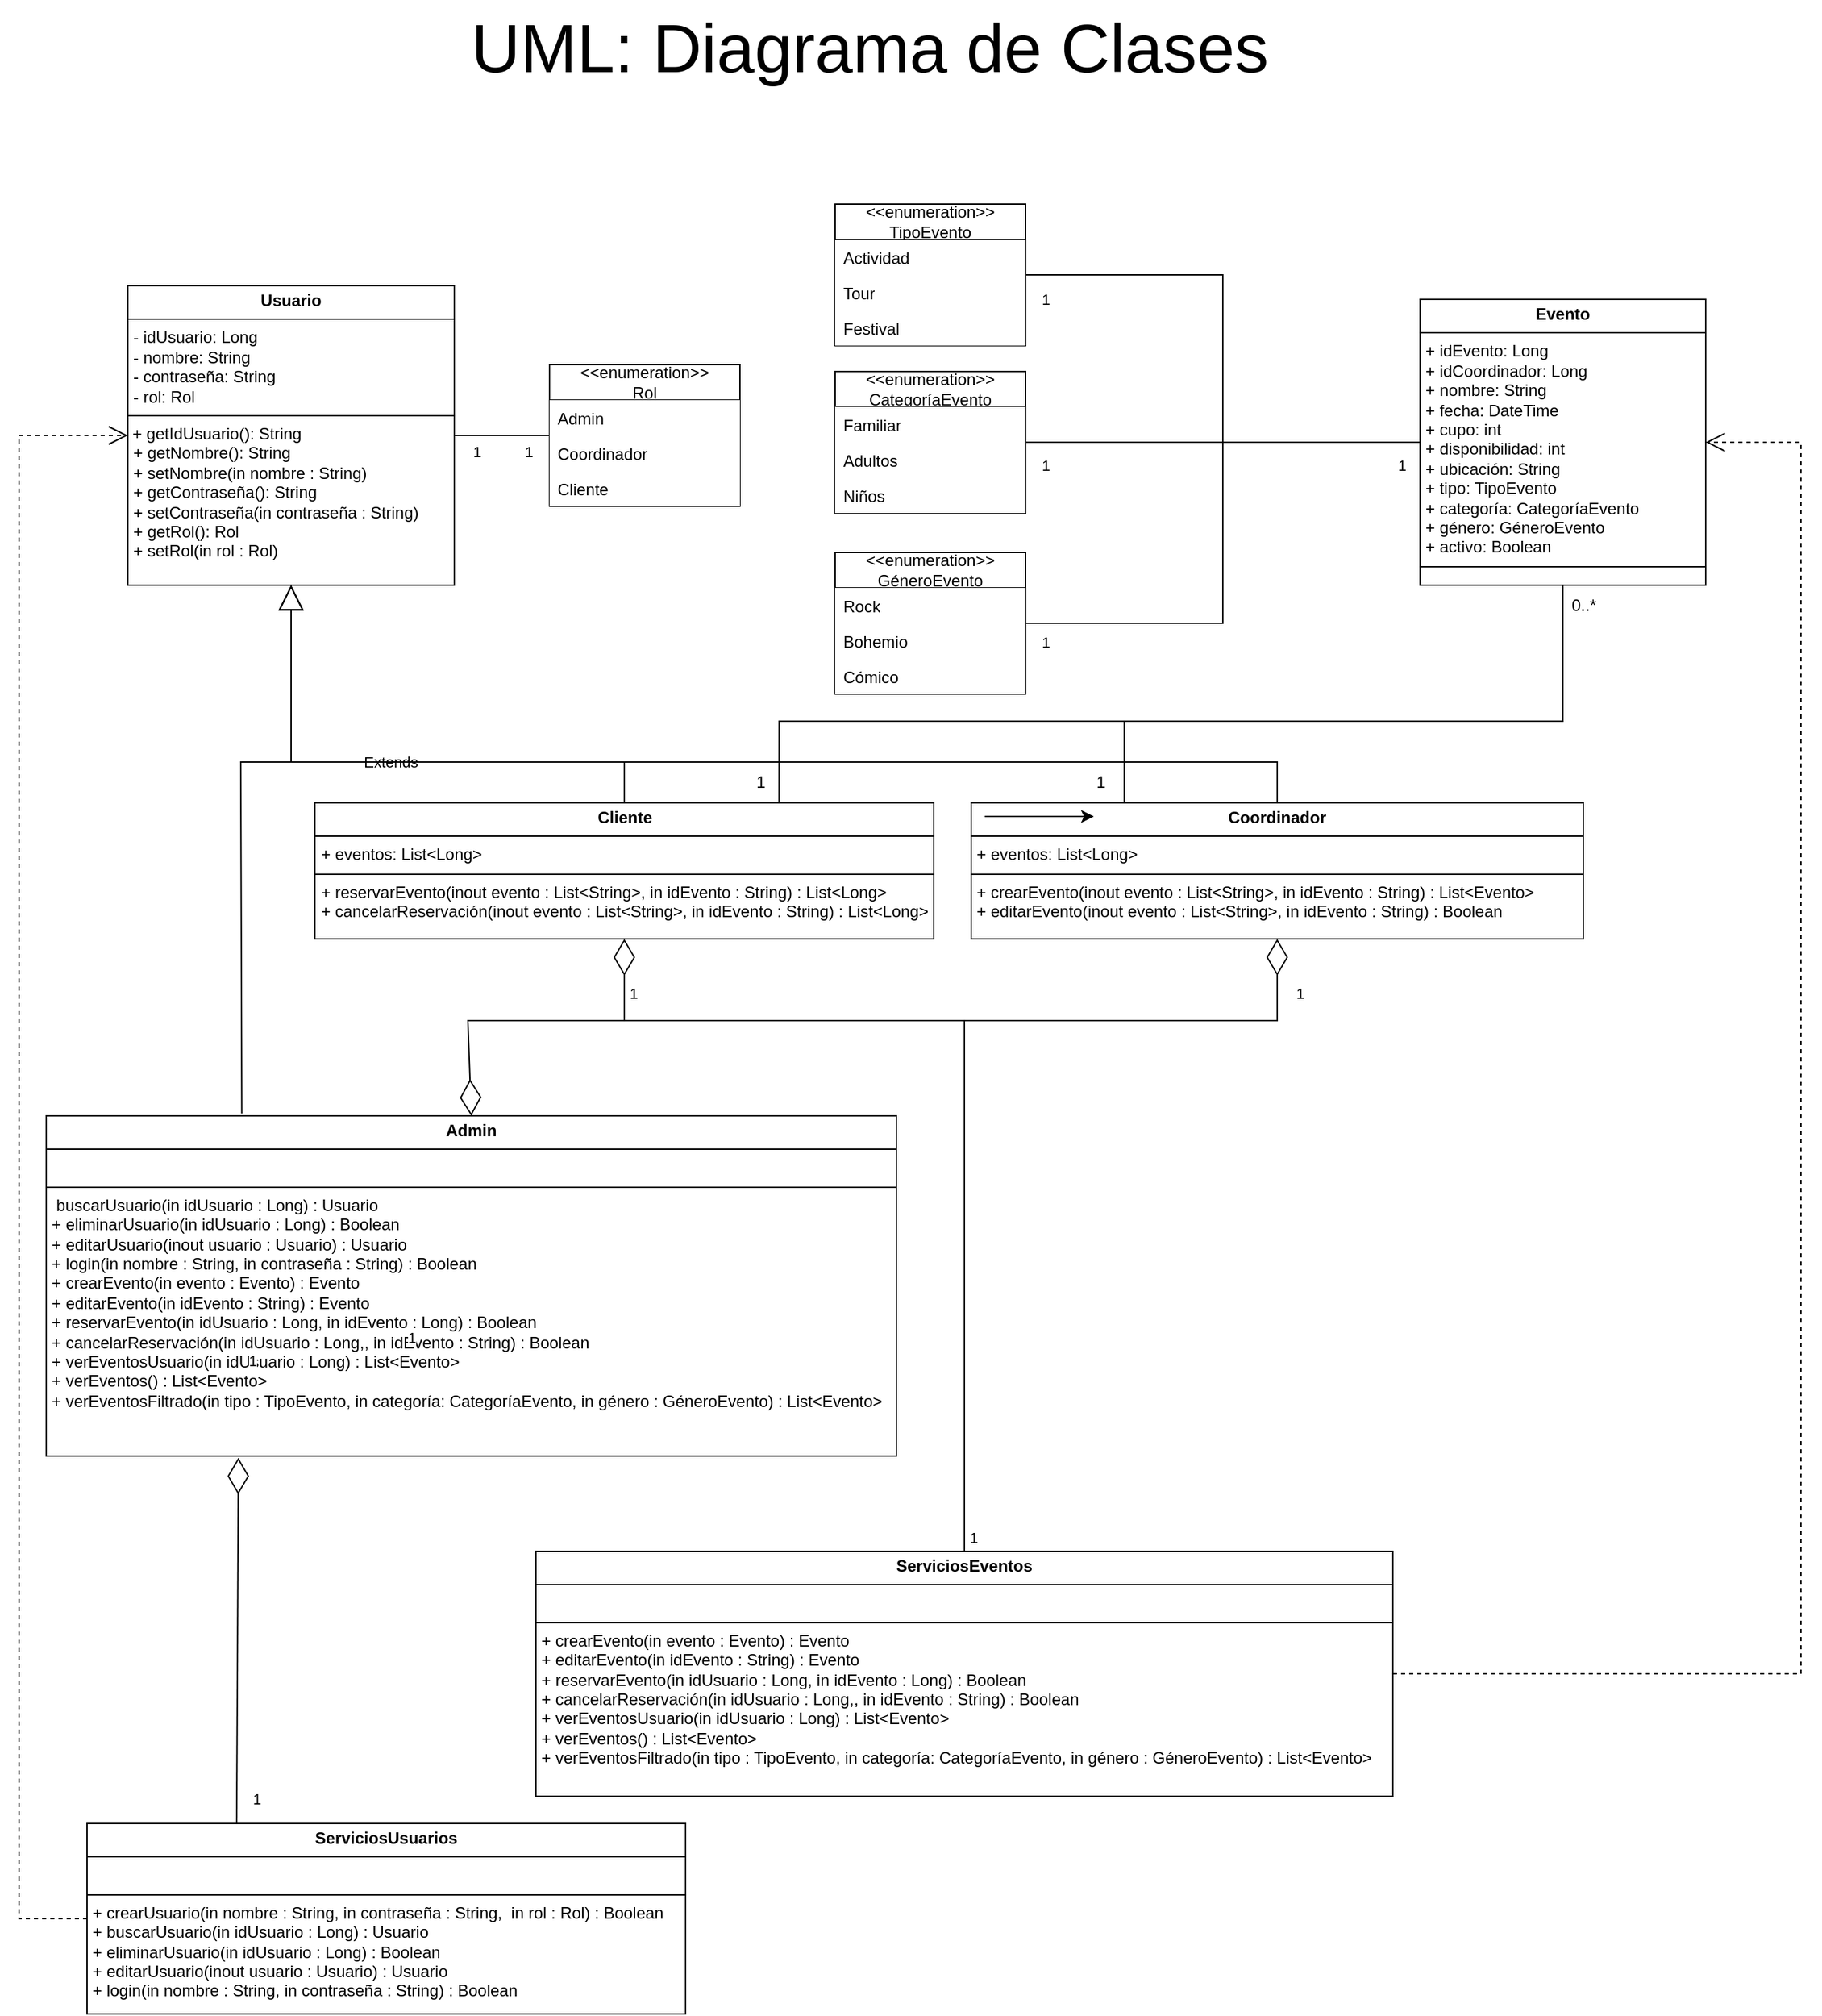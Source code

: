 <mxfile version="24.4.13" type="device">
  <diagram name="Page-1" id="mGQ_YXlsf8R39r8HVVSo">
    <mxGraphModel dx="2859" dy="2557" grid="1" gridSize="10" guides="1" tooltips="1" connect="1" arrows="1" fold="1" page="1" pageScale="1" pageWidth="850" pageHeight="1100" math="0" shadow="0">
      <root>
        <mxCell id="0" />
        <mxCell id="1" parent="0" />
        <mxCell id="XzPuxaSKhSkgs3wTD48N-1" value="&lt;p style=&quot;margin:0px;margin-top:4px;text-align:center;&quot;&gt;&lt;b&gt;Usuario&lt;/b&gt;&lt;/p&gt;&lt;hr size=&quot;1&quot; style=&quot;border-style:solid;&quot;&gt;&lt;p style=&quot;margin:0px;margin-left:4px;&quot;&gt;- idUsuario: Long&lt;/p&gt;&lt;p style=&quot;margin:0px;margin-left:4px;&quot;&gt;- nombre: String&lt;/p&gt;&lt;p style=&quot;margin:0px;margin-left:4px;&quot;&gt;- contraseña: String&lt;/p&gt;&lt;p style=&quot;margin:0px;margin-left:4px;&quot;&gt;- rol: Rol&lt;/p&gt;&lt;hr size=&quot;1&quot; style=&quot;border-style:solid;&quot;&gt;&amp;nbsp;+ getIdUsuario(): String&lt;div&gt;&lt;p style=&quot;margin:0px;margin-left:4px;&quot;&gt;+ getNombre(): String&lt;/p&gt;&lt;p style=&quot;margin:0px;margin-left:4px;&quot;&gt;+ setNombre(in nombre : String)&lt;/p&gt;&lt;p style=&quot;margin:0px;margin-left:4px;&quot;&gt;+ getContraseña(): String&lt;/p&gt;&lt;p style=&quot;margin:0px;margin-left:4px;&quot;&gt;+ setContraseña(in contraseña : String)&lt;/p&gt;&lt;p style=&quot;margin:0px;margin-left:4px;&quot;&gt;+ getRol(): Rol&lt;/p&gt;&lt;p style=&quot;margin:0px;margin-left:4px;&quot;&gt;+ setRol(in rol : Rol)&lt;/p&gt;&lt;/div&gt;" style="verticalAlign=top;align=left;overflow=fill;html=1;whiteSpace=wrap;" vertex="1" parent="1">
          <mxGeometry x="-120" y="20" width="240" height="220" as="geometry" />
        </mxCell>
        <mxCell id="XzPuxaSKhSkgs3wTD48N-2" value="&lt;div&gt;&amp;lt;&amp;lt;enumeration&amp;gt;&amp;gt;&lt;/div&gt;Rol" style="swimlane;fontStyle=0;childLayout=stackLayout;horizontal=1;startSize=26;fillColor=default;horizontalStack=0;resizeParent=1;resizeParentMax=0;resizeLast=0;collapsible=1;marginBottom=0;whiteSpace=wrap;html=1;" vertex="1" parent="1">
          <mxGeometry x="190" y="78" width="140" height="104" as="geometry">
            <mxRectangle x="350" y="110" width="140" height="40" as="alternateBounds" />
          </mxGeometry>
        </mxCell>
        <mxCell id="XzPuxaSKhSkgs3wTD48N-3" value="Admin" style="text;strokeColor=none;fillColor=default;align=left;verticalAlign=top;spacingLeft=4;spacingRight=4;overflow=hidden;rotatable=0;points=[[0,0.5],[1,0.5]];portConstraint=eastwest;whiteSpace=wrap;html=1;" vertex="1" parent="XzPuxaSKhSkgs3wTD48N-2">
          <mxGeometry y="26" width="140" height="26" as="geometry" />
        </mxCell>
        <mxCell id="XzPuxaSKhSkgs3wTD48N-5" value="Coordinador" style="text;strokeColor=none;fillColor=default;align=left;verticalAlign=top;spacingLeft=4;spacingRight=4;overflow=hidden;rotatable=0;points=[[0,0.5],[1,0.5]];portConstraint=eastwest;whiteSpace=wrap;html=1;" vertex="1" parent="XzPuxaSKhSkgs3wTD48N-2">
          <mxGeometry y="52" width="140" height="26" as="geometry" />
        </mxCell>
        <mxCell id="XzPuxaSKhSkgs3wTD48N-4" value="Cliente" style="text;strokeColor=none;fillColor=default;align=left;verticalAlign=top;spacingLeft=4;spacingRight=4;overflow=hidden;rotatable=0;points=[[0,0.5],[1,0.5]];portConstraint=eastwest;whiteSpace=wrap;html=1;" vertex="1" parent="XzPuxaSKhSkgs3wTD48N-2">
          <mxGeometry y="78" width="140" height="26" as="geometry" />
        </mxCell>
        <mxCell id="XzPuxaSKhSkgs3wTD48N-7" value="&lt;p style=&quot;margin:0px;margin-top:4px;text-align:center;&quot;&gt;&lt;b&gt;Admin&lt;/b&gt;&lt;/p&gt;&lt;hr size=&quot;1&quot; style=&quot;border-style:solid;&quot;&gt;&lt;p style=&quot;margin:0px;margin-left:4px;&quot;&gt;&lt;br&gt;&lt;/p&gt;&lt;hr size=&quot;1&quot; style=&quot;border-style:solid;&quot;&gt;&lt;p style=&quot;margin: 0px 0px 0px 4px;&quot;&gt;&amp;nbsp;buscarUsuario(in idUsuario : Long) : Usuario&lt;/p&gt;&lt;p style=&quot;margin: 0px 0px 0px 4px;&quot;&gt;+ eliminarUsuario&lt;span style=&quot;background-color: initial;&quot;&gt;(in idUsuario : Long) : Boolean&lt;/span&gt;&lt;/p&gt;&lt;p style=&quot;margin: 0px 0px 0px 4px;&quot;&gt;&lt;span style=&quot;background-color: initial;&quot;&gt;+ editarUsuario(inout usuario : Usuario) : Usuario&lt;/span&gt;&lt;/p&gt;&lt;p style=&quot;margin: 0px 0px 0px 4px;&quot;&gt;+ login&lt;span style=&quot;background-color: initial;&quot;&gt;(in nombre : String, in contraseña : String&lt;/span&gt;&lt;span style=&quot;background-color: initial;&quot;&gt;) : Boolean&lt;/span&gt;&lt;/p&gt;&lt;p style=&quot;margin: 0px 0px 0px 4px;&quot;&gt;+ crearEvento(in evento : Evento) : Evento&lt;br&gt;&lt;/p&gt;&lt;p style=&quot;margin: 0px 0px 0px 4px;&quot;&gt;+ editarEvento&lt;span style=&quot;background-color: initial;&quot;&gt;(in idEvento : String) : Evento&lt;/span&gt;&lt;br&gt;&lt;/p&gt;&lt;p style=&quot;margin: 0px 0px 0px 4px;&quot;&gt;+ reservarEvento(in idUsuario : Long, in idEvento : Long) : Boolean&lt;/p&gt;&lt;p style=&quot;margin: 0px 0px 0px 4px;&quot;&gt;+ cancelarReservación&lt;span style=&quot;background-color: initial;&quot;&gt;(&lt;/span&gt;in idUsuario : Long,&lt;span style=&quot;background-color: initial;&quot;&gt;, in idEvento : String) : Boolean&lt;/span&gt;&lt;/p&gt;&lt;p style=&quot;margin: 0px 0px 0px 4px;&quot;&gt;+ verEventosUsuario(in idUsuario : Long) : List&amp;lt;Evento&amp;gt;&lt;/p&gt;&lt;p style=&quot;margin: 0px 0px 0px 4px;&quot;&gt;+ verEventos() : List&amp;lt;Evento&amp;gt;&amp;nbsp;&lt;/p&gt;&lt;p style=&quot;margin: 0px 0px 0px 4px;&quot;&gt;+ verEventosFiltrado(in tipo : TipoEvento, in categoría: CategoríaEvento, in género : GéneroEvento) : List&amp;lt;Evento&amp;gt;&lt;/p&gt;" style="verticalAlign=top;align=left;overflow=fill;html=1;whiteSpace=wrap;" vertex="1" parent="1">
          <mxGeometry x="-180" y="630" width="625" height="250" as="geometry" />
        </mxCell>
        <mxCell id="XzPuxaSKhSkgs3wTD48N-8" value="&lt;p style=&quot;margin:0px;margin-top:4px;text-align:center;&quot;&gt;&lt;b&gt;Cliente&lt;/b&gt;&lt;/p&gt;&lt;hr size=&quot;1&quot; style=&quot;border-style:solid;&quot;&gt;&lt;p style=&quot;margin:0px;margin-left:4px;&quot;&gt;+ eventos: List&amp;lt;Long&amp;gt;&lt;/p&gt;&lt;hr size=&quot;1&quot; style=&quot;border-style:solid;&quot;&gt;&lt;p style=&quot;margin:0px;margin-left:4px;&quot;&gt;+ reservarEvento(inout evento : List&amp;lt;String&amp;gt;, in idEvento : String) : List&amp;lt;Long&amp;gt;&lt;/p&gt;&lt;p style=&quot;margin:0px;margin-left:4px;&quot;&gt;+ cancelarReservación&lt;span style=&quot;background-color: initial;&quot;&gt;(inout evento : List&amp;lt;String&amp;gt;, in idEvento : String) : List&amp;lt;Long&amp;gt;&lt;/span&gt;&lt;/p&gt;" style="verticalAlign=top;align=left;overflow=fill;html=1;whiteSpace=wrap;" vertex="1" parent="1">
          <mxGeometry x="17.5" y="400" width="455" height="100" as="geometry" />
        </mxCell>
        <mxCell id="XzPuxaSKhSkgs3wTD48N-9" value="Extends" style="endArrow=block;endSize=16;endFill=0;html=1;rounded=0;exitX=0.5;exitY=0;exitDx=0;exitDy=0;" edge="1" parent="1" source="XzPuxaSKhSkgs3wTD48N-8" target="XzPuxaSKhSkgs3wTD48N-1">
          <mxGeometry width="160" relative="1" as="geometry">
            <mxPoint x="80" y="470" as="sourcePoint" />
            <mxPoint x="330" y="430" as="targetPoint" />
            <Array as="points">
              <mxPoint x="245" y="370" />
              <mxPoint y="370" />
            </Array>
            <mxPoint as="offset" />
          </mxGeometry>
        </mxCell>
        <mxCell id="XzPuxaSKhSkgs3wTD48N-10" value="" style="endArrow=block;endSize=16;endFill=0;html=1;rounded=0;exitX=0.23;exitY=-0.007;exitDx=0;exitDy=0;exitPerimeter=0;" edge="1" parent="1" source="XzPuxaSKhSkgs3wTD48N-7" target="XzPuxaSKhSkgs3wTD48N-1">
          <mxGeometry width="160" relative="1" as="geometry">
            <mxPoint x="60" y="450" as="sourcePoint" />
            <mxPoint x="130" y="380" as="targetPoint" />
            <Array as="points">
              <mxPoint x="-37" y="370" />
              <mxPoint y="370" />
            </Array>
          </mxGeometry>
        </mxCell>
        <mxCell id="XzPuxaSKhSkgs3wTD48N-11" value="&lt;p style=&quot;margin:0px;margin-top:4px;text-align:center;&quot;&gt;&lt;b&gt;Coordinador&lt;/b&gt;&lt;/p&gt;&lt;hr size=&quot;1&quot; style=&quot;border-style:solid;&quot;&gt;&lt;p style=&quot;margin:0px;margin-left:4px;&quot;&gt;+ eventos: List&amp;lt;Long&amp;gt;&lt;/p&gt;&lt;hr size=&quot;1&quot; style=&quot;border-style:solid;&quot;&gt;&lt;p style=&quot;margin:0px;margin-left:4px;&quot;&gt;+ crearEvento&lt;span style=&quot;background-color: initial;&quot;&gt;(inout evento : List&amp;lt;String&amp;gt;, in idEvento : String) : List&amp;lt;Evento&amp;gt;&lt;/span&gt;&lt;/p&gt;&lt;p style=&quot;margin:0px;margin-left:4px;&quot;&gt;+ editarEvento&lt;span style=&quot;background-color: initial;&quot;&gt;(inout evento : List&amp;lt;String&amp;gt;, in idEvento : String) : Boolean&lt;/span&gt;&lt;span style=&quot;background-color: initial;&quot;&gt;&lt;br&gt;&lt;/span&gt;&lt;/p&gt;" style="verticalAlign=top;align=left;overflow=fill;html=1;whiteSpace=wrap;" vertex="1" parent="1">
          <mxGeometry x="500" y="400" width="450" height="100" as="geometry" />
        </mxCell>
        <mxCell id="XzPuxaSKhSkgs3wTD48N-12" value="" style="endArrow=block;endSize=16;endFill=0;html=1;rounded=0;exitX=0.5;exitY=0;exitDx=0;exitDy=0;" edge="1" parent="1" source="XzPuxaSKhSkgs3wTD48N-11" target="XzPuxaSKhSkgs3wTD48N-1">
          <mxGeometry width="160" relative="1" as="geometry">
            <mxPoint x="775" y="490" as="sourcePoint" />
            <mxPoint x="480" y="280" as="targetPoint" />
            <Array as="points">
              <mxPoint x="725" y="370" />
              <mxPoint y="370" />
            </Array>
          </mxGeometry>
        </mxCell>
        <mxCell id="XzPuxaSKhSkgs3wTD48N-21" value="&lt;p style=&quot;margin:0px;margin-top:4px;text-align:center;&quot;&gt;&lt;b&gt;Evento&lt;/b&gt;&lt;/p&gt;&lt;hr size=&quot;1&quot; style=&quot;border-style:solid;&quot;&gt;&lt;p style=&quot;margin:0px;margin-left:4px;&quot;&gt;+ idEvento: Long&lt;/p&gt;&lt;p style=&quot;margin:0px;margin-left:4px;&quot;&gt;+ idCoordinador: Long&lt;br&gt;&lt;/p&gt;&lt;p style=&quot;margin:0px;margin-left:4px;&quot;&gt;+ nombre: String&lt;/p&gt;&lt;p style=&quot;margin:0px;margin-left:4px;&quot;&gt;+ fecha: DateTime&lt;/p&gt;&lt;p style=&quot;margin:0px;margin-left:4px;&quot;&gt;+ cupo: int&lt;/p&gt;&lt;p style=&quot;margin:0px;margin-left:4px;&quot;&gt;+ disponibilidad: int&lt;/p&gt;&lt;p style=&quot;margin:0px;margin-left:4px;&quot;&gt;+ ubicación: String&lt;/p&gt;&lt;p style=&quot;margin:0px;margin-left:4px;&quot;&gt;+ tipo: TipoEvento&lt;/p&gt;&lt;p style=&quot;margin:0px;margin-left:4px;&quot;&gt;+ categoría: CategoríaEvento&lt;/p&gt;&lt;p style=&quot;margin:0px;margin-left:4px;&quot;&gt;+ género: GéneroEvento&lt;/p&gt;&lt;p style=&quot;margin:0px;margin-left:4px;&quot;&gt;+ activo: Boolean&lt;/p&gt;&lt;hr size=&quot;1&quot; style=&quot;border-style:solid;&quot;&gt;&lt;p style=&quot;margin:0px;margin-left:4px;&quot;&gt;&lt;br&gt;&lt;/p&gt;" style="verticalAlign=top;align=left;overflow=fill;html=1;whiteSpace=wrap;" vertex="1" parent="1">
          <mxGeometry x="830" y="30" width="210" height="210" as="geometry" />
        </mxCell>
        <mxCell id="XzPuxaSKhSkgs3wTD48N-22" value="&lt;div&gt;&amp;lt;&amp;lt;enumeration&amp;gt;&amp;gt;&lt;/div&gt;&lt;div&gt;TipoEvento&lt;/div&gt;" style="swimlane;fontStyle=0;childLayout=stackLayout;horizontal=1;startSize=26;fillColor=default;horizontalStack=0;resizeParent=1;resizeParentMax=0;resizeLast=0;collapsible=1;marginBottom=0;whiteSpace=wrap;html=1;" vertex="1" parent="1">
          <mxGeometry x="400" y="-40" width="140" height="104" as="geometry">
            <mxRectangle x="350" y="110" width="140" height="40" as="alternateBounds" />
          </mxGeometry>
        </mxCell>
        <mxCell id="XzPuxaSKhSkgs3wTD48N-23" value="Actividad" style="text;strokeColor=none;fillColor=default;align=left;verticalAlign=top;spacingLeft=4;spacingRight=4;overflow=hidden;rotatable=0;points=[[0,0.5],[1,0.5]];portConstraint=eastwest;whiteSpace=wrap;html=1;" vertex="1" parent="XzPuxaSKhSkgs3wTD48N-22">
          <mxGeometry y="26" width="140" height="26" as="geometry" />
        </mxCell>
        <mxCell id="XzPuxaSKhSkgs3wTD48N-24" value="Tour" style="text;strokeColor=none;fillColor=default;align=left;verticalAlign=top;spacingLeft=4;spacingRight=4;overflow=hidden;rotatable=0;points=[[0,0.5],[1,0.5]];portConstraint=eastwest;whiteSpace=wrap;html=1;" vertex="1" parent="XzPuxaSKhSkgs3wTD48N-22">
          <mxGeometry y="52" width="140" height="26" as="geometry" />
        </mxCell>
        <mxCell id="XzPuxaSKhSkgs3wTD48N-25" value="Festival" style="text;strokeColor=none;fillColor=default;align=left;verticalAlign=top;spacingLeft=4;spacingRight=4;overflow=hidden;rotatable=0;points=[[0,0.5],[1,0.5]];portConstraint=eastwest;whiteSpace=wrap;html=1;" vertex="1" parent="XzPuxaSKhSkgs3wTD48N-22">
          <mxGeometry y="78" width="140" height="26" as="geometry" />
        </mxCell>
        <mxCell id="XzPuxaSKhSkgs3wTD48N-26" value="&lt;div&gt;&amp;lt;&amp;lt;enumeration&amp;gt;&amp;gt;&lt;/div&gt;&lt;div&gt;CategoríaEvento&lt;/div&gt;" style="swimlane;fontStyle=0;childLayout=stackLayout;horizontal=1;startSize=26;fillColor=default;horizontalStack=0;resizeParent=1;resizeParentMax=0;resizeLast=0;collapsible=1;marginBottom=0;whiteSpace=wrap;html=1;" vertex="1" parent="1">
          <mxGeometry x="400" y="83" width="140" height="104" as="geometry">
            <mxRectangle x="350" y="110" width="140" height="40" as="alternateBounds" />
          </mxGeometry>
        </mxCell>
        <mxCell id="XzPuxaSKhSkgs3wTD48N-27" value="Familiar" style="text;strokeColor=none;fillColor=default;align=left;verticalAlign=top;spacingLeft=4;spacingRight=4;overflow=hidden;rotatable=0;points=[[0,0.5],[1,0.5]];portConstraint=eastwest;whiteSpace=wrap;html=1;" vertex="1" parent="XzPuxaSKhSkgs3wTD48N-26">
          <mxGeometry y="26" width="140" height="26" as="geometry" />
        </mxCell>
        <mxCell id="XzPuxaSKhSkgs3wTD48N-28" value="Adultos" style="text;strokeColor=none;fillColor=default;align=left;verticalAlign=top;spacingLeft=4;spacingRight=4;overflow=hidden;rotatable=0;points=[[0,0.5],[1,0.5]];portConstraint=eastwest;whiteSpace=wrap;html=1;" vertex="1" parent="XzPuxaSKhSkgs3wTD48N-26">
          <mxGeometry y="52" width="140" height="26" as="geometry" />
        </mxCell>
        <mxCell id="XzPuxaSKhSkgs3wTD48N-29" value="Niños" style="text;strokeColor=none;fillColor=default;align=left;verticalAlign=top;spacingLeft=4;spacingRight=4;overflow=hidden;rotatable=0;points=[[0,0.5],[1,0.5]];portConstraint=eastwest;whiteSpace=wrap;html=1;" vertex="1" parent="XzPuxaSKhSkgs3wTD48N-26">
          <mxGeometry y="78" width="140" height="26" as="geometry" />
        </mxCell>
        <mxCell id="XzPuxaSKhSkgs3wTD48N-30" value="&lt;div&gt;&amp;lt;&amp;lt;enumeration&amp;gt;&amp;gt;&lt;/div&gt;&lt;div&gt;GéneroEvento&lt;/div&gt;" style="swimlane;fontStyle=0;childLayout=stackLayout;horizontal=1;startSize=26;fillColor=default;horizontalStack=0;resizeParent=1;resizeParentMax=0;resizeLast=0;collapsible=1;marginBottom=0;whiteSpace=wrap;html=1;" vertex="1" parent="1">
          <mxGeometry x="400" y="216" width="140" height="104" as="geometry">
            <mxRectangle x="350" y="110" width="140" height="40" as="alternateBounds" />
          </mxGeometry>
        </mxCell>
        <mxCell id="XzPuxaSKhSkgs3wTD48N-31" value="Rock" style="text;strokeColor=none;fillColor=default;align=left;verticalAlign=top;spacingLeft=4;spacingRight=4;overflow=hidden;rotatable=0;points=[[0,0.5],[1,0.5]];portConstraint=eastwest;whiteSpace=wrap;html=1;" vertex="1" parent="XzPuxaSKhSkgs3wTD48N-30">
          <mxGeometry y="26" width="140" height="26" as="geometry" />
        </mxCell>
        <mxCell id="XzPuxaSKhSkgs3wTD48N-32" value="Bohemio" style="text;strokeColor=none;fillColor=default;align=left;verticalAlign=top;spacingLeft=4;spacingRight=4;overflow=hidden;rotatable=0;points=[[0,0.5],[1,0.5]];portConstraint=eastwest;whiteSpace=wrap;html=1;" vertex="1" parent="XzPuxaSKhSkgs3wTD48N-30">
          <mxGeometry y="52" width="140" height="26" as="geometry" />
        </mxCell>
        <mxCell id="XzPuxaSKhSkgs3wTD48N-33" value="Cómico" style="text;strokeColor=none;fillColor=default;align=left;verticalAlign=top;spacingLeft=4;spacingRight=4;overflow=hidden;rotatable=0;points=[[0,0.5],[1,0.5]];portConstraint=eastwest;whiteSpace=wrap;html=1;" vertex="1" parent="XzPuxaSKhSkgs3wTD48N-30">
          <mxGeometry y="78" width="140" height="26" as="geometry" />
        </mxCell>
        <mxCell id="XzPuxaSKhSkgs3wTD48N-34" value="" style="endArrow=none;html=1;edgeStyle=orthogonalEdgeStyle;rounded=0;exitX=0;exitY=0.5;exitDx=0;exitDy=0;entryX=1;entryY=0.5;entryDx=0;entryDy=0;" edge="1" parent="1" source="XzPuxaSKhSkgs3wTD48N-2" target="XzPuxaSKhSkgs3wTD48N-1">
          <mxGeometry relative="1" as="geometry">
            <mxPoint x="110" y="20" as="sourcePoint" />
            <mxPoint x="270" y="20" as="targetPoint" />
          </mxGeometry>
        </mxCell>
        <mxCell id="XzPuxaSKhSkgs3wTD48N-35" value="1" style="edgeLabel;resizable=0;html=1;align=left;verticalAlign=bottom;" connectable="0" vertex="1" parent="XzPuxaSKhSkgs3wTD48N-34">
          <mxGeometry x="-1" relative="1" as="geometry">
            <mxPoint x="-20" y="20" as="offset" />
          </mxGeometry>
        </mxCell>
        <mxCell id="XzPuxaSKhSkgs3wTD48N-36" value="1" style="edgeLabel;resizable=0;html=1;align=right;verticalAlign=bottom;" connectable="0" vertex="1" parent="XzPuxaSKhSkgs3wTD48N-34">
          <mxGeometry x="1" relative="1" as="geometry">
            <mxPoint x="20" y="20" as="offset" />
          </mxGeometry>
        </mxCell>
        <mxCell id="XzPuxaSKhSkgs3wTD48N-38" value="" style="endArrow=none;html=1;edgeStyle=orthogonalEdgeStyle;rounded=0;exitX=1;exitY=0.5;exitDx=0;exitDy=0;entryX=0;entryY=0.5;entryDx=0;entryDy=0;" edge="1" parent="1" source="XzPuxaSKhSkgs3wTD48N-22" target="XzPuxaSKhSkgs3wTD48N-21">
          <mxGeometry relative="1" as="geometry">
            <mxPoint x="367.5" y="540" as="sourcePoint" />
            <mxPoint x="367.5" y="646" as="targetPoint" />
          </mxGeometry>
        </mxCell>
        <mxCell id="XzPuxaSKhSkgs3wTD48N-39" value="1" style="edgeLabel;resizable=0;html=1;align=left;verticalAlign=bottom;" connectable="0" vertex="1" parent="XzPuxaSKhSkgs3wTD48N-38">
          <mxGeometry x="-1" relative="1" as="geometry">
            <mxPoint x="10" y="26" as="offset" />
          </mxGeometry>
        </mxCell>
        <mxCell id="XzPuxaSKhSkgs3wTD48N-45" value="" style="endArrow=none;html=1;edgeStyle=orthogonalEdgeStyle;rounded=0;exitX=1;exitY=0.5;exitDx=0;exitDy=0;entryX=0;entryY=0.5;entryDx=0;entryDy=0;" edge="1" parent="1" source="XzPuxaSKhSkgs3wTD48N-30" target="XzPuxaSKhSkgs3wTD48N-21">
          <mxGeometry relative="1" as="geometry">
            <mxPoint x="327.5" y="514" as="sourcePoint" />
            <mxPoint x="532.5" y="615" as="targetPoint" />
          </mxGeometry>
        </mxCell>
        <mxCell id="XzPuxaSKhSkgs3wTD48N-46" value="1" style="edgeLabel;resizable=0;html=1;align=left;verticalAlign=bottom;" connectable="0" vertex="1" parent="XzPuxaSKhSkgs3wTD48N-45">
          <mxGeometry x="-1" relative="1" as="geometry">
            <mxPoint x="10" y="22" as="offset" />
          </mxGeometry>
        </mxCell>
        <mxCell id="XzPuxaSKhSkgs3wTD48N-48" value="" style="endArrow=none;html=1;edgeStyle=orthogonalEdgeStyle;rounded=0;exitX=1;exitY=0.5;exitDx=0;exitDy=0;entryX=0;entryY=0.5;entryDx=0;entryDy=0;" edge="1" parent="1" source="XzPuxaSKhSkgs3wTD48N-26" target="XzPuxaSKhSkgs3wTD48N-21">
          <mxGeometry relative="1" as="geometry">
            <mxPoint x="742.5" y="514" as="sourcePoint" />
            <mxPoint x="532.5" y="615" as="targetPoint" />
          </mxGeometry>
        </mxCell>
        <mxCell id="XzPuxaSKhSkgs3wTD48N-49" value="1" style="edgeLabel;resizable=0;html=1;align=left;verticalAlign=bottom;" connectable="0" vertex="1" parent="XzPuxaSKhSkgs3wTD48N-48">
          <mxGeometry x="-1" relative="1" as="geometry">
            <mxPoint x="10" y="25" as="offset" />
          </mxGeometry>
        </mxCell>
        <mxCell id="XzPuxaSKhSkgs3wTD48N-50" value="1" style="edgeLabel;resizable=0;html=1;align=right;verticalAlign=bottom;" connectable="0" vertex="1" parent="XzPuxaSKhSkgs3wTD48N-48">
          <mxGeometry x="1" relative="1" as="geometry">
            <mxPoint x="-10" y="25" as="offset" />
          </mxGeometry>
        </mxCell>
        <mxCell id="XzPuxaSKhSkgs3wTD48N-51" value="" style="endArrow=none;html=1;edgeStyle=orthogonalEdgeStyle;rounded=0;exitX=0.75;exitY=0;exitDx=0;exitDy=0;entryX=0.5;entryY=1;entryDx=0;entryDy=0;" edge="1" parent="1" source="XzPuxaSKhSkgs3wTD48N-8" target="XzPuxaSKhSkgs3wTD48N-21">
          <mxGeometry relative="1" as="geometry">
            <mxPoint x="280" y="620" as="sourcePoint" />
            <mxPoint x="440" y="620" as="targetPoint" />
            <Array as="points">
              <mxPoint x="359" y="340" />
              <mxPoint x="935" y="340" />
            </Array>
          </mxGeometry>
        </mxCell>
        <mxCell id="XzPuxaSKhSkgs3wTD48N-54" value="" style="endArrow=none;html=1;edgeStyle=orthogonalEdgeStyle;rounded=0;exitX=0.25;exitY=0;exitDx=0;exitDy=0;entryX=0.5;entryY=1;entryDx=0;entryDy=0;" edge="1" parent="1" source="XzPuxaSKhSkgs3wTD48N-11" target="XzPuxaSKhSkgs3wTD48N-21">
          <mxGeometry relative="1" as="geometry">
            <mxPoint x="255" y="510" as="sourcePoint" />
            <mxPoint x="570" y="660" as="targetPoint" />
            <Array as="points">
              <mxPoint x="613" y="340" />
              <mxPoint x="935" y="340" />
            </Array>
          </mxGeometry>
        </mxCell>
        <mxCell id="XzPuxaSKhSkgs3wTD48N-57" value="1" style="text;html=1;align=center;verticalAlign=middle;resizable=0;points=[];autosize=1;strokeColor=none;fillColor=none;" vertex="1" parent="1">
          <mxGeometry x="330" y="370" width="30" height="30" as="geometry" />
        </mxCell>
        <mxCell id="XzPuxaSKhSkgs3wTD48N-58" value="1" style="text;html=1;align=center;verticalAlign=middle;resizable=0;points=[];autosize=1;strokeColor=none;fillColor=none;" vertex="1" parent="1">
          <mxGeometry x="580" y="370" width="30" height="30" as="geometry" />
        </mxCell>
        <mxCell id="XzPuxaSKhSkgs3wTD48N-59" value="0..*" style="text;html=1;align=center;verticalAlign=middle;resizable=0;points=[];autosize=1;strokeColor=none;fillColor=none;" vertex="1" parent="1">
          <mxGeometry x="930" y="240" width="40" height="30" as="geometry" />
        </mxCell>
        <mxCell id="XzPuxaSKhSkgs3wTD48N-60" value="&lt;font style=&quot;font-size: 50px;&quot;&gt;UML: Diagrama de Clases&lt;/font&gt;" style="text;html=1;align=center;verticalAlign=middle;resizable=0;points=[];autosize=1;strokeColor=none;fillColor=none;" vertex="1" parent="1">
          <mxGeometry x="120" y="-190" width="610" height="70" as="geometry" />
        </mxCell>
        <mxCell id="XzPuxaSKhSkgs3wTD48N-62" value="&lt;p style=&quot;margin:0px;margin-top:4px;text-align:center;&quot;&gt;&lt;b&gt;ServiciosEventos&lt;/b&gt;&lt;/p&gt;&lt;hr size=&quot;1&quot; style=&quot;border-style:solid;&quot;&gt;&lt;p style=&quot;margin:0px;margin-left:4px;&quot;&gt;&lt;br&gt;&lt;/p&gt;&lt;hr size=&quot;1&quot; style=&quot;border-style:solid;&quot;&gt;&lt;p style=&quot;margin:0px;margin-left:4px;&quot;&gt;+ crearEvento(in evento : Evento) : Evento&lt;br&gt;&lt;/p&gt;&lt;p style=&quot;margin:0px;margin-left:4px;&quot;&gt;+ editarEvento&lt;span style=&quot;background-color: initial;&quot;&gt;(in idEvento : String) : Evento&lt;/span&gt;&lt;br&gt;&lt;/p&gt;&lt;p style=&quot;margin: 0px 0px 0px 4px;&quot;&gt;+ reservarEvento(in idUsuario : Long, in idEvento : Long) : Boolean&lt;/p&gt;&lt;p style=&quot;margin: 0px 0px 0px 4px;&quot;&gt;+ cancelarReservación&lt;span style=&quot;background-color: initial;&quot;&gt;(&lt;/span&gt;in idUsuario : Long,&lt;span style=&quot;background-color: initial;&quot;&gt;, in idEvento : String) : Boolean&lt;/span&gt;&lt;/p&gt;&lt;p style=&quot;margin:0px;margin-left:4px;&quot;&gt;+ verEventosUsuario(in idUsuario : Long) : List&amp;lt;Evento&amp;gt;&lt;/p&gt;&lt;p style=&quot;margin:0px;margin-left:4px;&quot;&gt;+ verEventos() : List&amp;lt;Evento&amp;gt;&amp;nbsp;&lt;/p&gt;&lt;p style=&quot;margin:0px;margin-left:4px;&quot;&gt;+ verEventosFiltrado(in tipo : TipoEvento, in categoría: CategoríaEvento, in género : GéneroEvento) : List&amp;lt;Evento&amp;gt;&lt;/p&gt;" style="verticalAlign=top;align=left;overflow=fill;html=1;whiteSpace=wrap;" vertex="1" parent="1">
          <mxGeometry x="180" y="950" width="630" height="180" as="geometry" />
        </mxCell>
        <mxCell id="XzPuxaSKhSkgs3wTD48N-63" value="&lt;p style=&quot;margin:0px;margin-top:4px;text-align:center;&quot;&gt;&lt;b&gt;ServiciosUsuarios&lt;/b&gt;&lt;/p&gt;&lt;hr size=&quot;1&quot; style=&quot;border-style:solid;&quot;&gt;&lt;p style=&quot;margin:0px;margin-left:4px;&quot;&gt;&lt;br&gt;&lt;/p&gt;&lt;hr size=&quot;1&quot; style=&quot;border-style:solid;&quot;&gt;&lt;p style=&quot;margin:0px;margin-left:4px;&quot;&gt;+ crearUsuario(in nombre : String, in contraseña : String,&amp;nbsp; in rol : Rol) : Boolean&lt;/p&gt;&lt;p style=&quot;margin:0px;margin-left:4px;&quot;&gt;+ buscarUsuario(in idUsuario : Long) : Usuario&lt;/p&gt;&lt;p style=&quot;margin:0px;margin-left:4px;&quot;&gt;+ eliminarUsuario&lt;span style=&quot;background-color: initial;&quot;&gt;(in idUsuario : Long) : Boolean&lt;/span&gt;&lt;/p&gt;&lt;p style=&quot;margin:0px;margin-left:4px;&quot;&gt;&lt;span style=&quot;background-color: initial;&quot;&gt;+ editarUsuario(inout usuario : Usuario) : Usuario&lt;/span&gt;&lt;/p&gt;&lt;p style=&quot;margin:0px;margin-left:4px;&quot;&gt;+ login&lt;span style=&quot;background-color: initial;&quot;&gt;(in nombre : String, in contraseña : String&lt;/span&gt;&lt;span style=&quot;background-color: initial;&quot;&gt;) : Boolean&lt;/span&gt;&lt;/p&gt;" style="verticalAlign=top;align=left;overflow=fill;html=1;whiteSpace=wrap;" vertex="1" parent="1">
          <mxGeometry x="-150" y="1150" width="440" height="140" as="geometry" />
        </mxCell>
        <mxCell id="XzPuxaSKhSkgs3wTD48N-66" value="" style="endArrow=diamondThin;endFill=0;endSize=24;html=1;rounded=0;entryX=0.226;entryY=1.005;entryDx=0;entryDy=0;exitX=0.25;exitY=0;exitDx=0;exitDy=0;entryPerimeter=0;" edge="1" parent="1" source="XzPuxaSKhSkgs3wTD48N-63" target="XzPuxaSKhSkgs3wTD48N-7">
          <mxGeometry width="160" relative="1" as="geometry">
            <mxPoint x="-170" y="780" as="sourcePoint" />
            <mxPoint x="-10" y="780" as="targetPoint" />
          </mxGeometry>
        </mxCell>
        <mxCell id="XzPuxaSKhSkgs3wTD48N-67" value="1" style="edgeLabel;resizable=0;html=1;align=left;verticalAlign=bottom;" connectable="0" vertex="1" parent="1">
          <mxGeometry x="-30" y="1140" as="geometry" />
        </mxCell>
        <mxCell id="XzPuxaSKhSkgs3wTD48N-68" value="1" style="edgeLabel;resizable=0;html=1;align=left;verticalAlign=bottom;" connectable="0" vertex="1" parent="1">
          <mxGeometry x="-20" y="880" as="geometry">
            <mxPoint x="-13" y="-62" as="offset" />
          </mxGeometry>
        </mxCell>
        <mxCell id="XzPuxaSKhSkgs3wTD48N-69" value="" style="endArrow=diamondThin;endFill=0;endSize=24;html=1;rounded=0;exitX=0.5;exitY=0;exitDx=0;exitDy=0;entryX=0.5;entryY=1;entryDx=0;entryDy=0;" edge="1" parent="1" source="XzPuxaSKhSkgs3wTD48N-62" target="XzPuxaSKhSkgs3wTD48N-8">
          <mxGeometry width="160" relative="1" as="geometry">
            <mxPoint x="230" y="770" as="sourcePoint" />
            <mxPoint x="245" y="670" as="targetPoint" />
            <Array as="points">
              <mxPoint x="495" y="560" />
              <mxPoint x="245" y="560" />
            </Array>
          </mxGeometry>
        </mxCell>
        <mxCell id="XzPuxaSKhSkgs3wTD48N-70" value="" style="endArrow=diamondThin;endFill=0;endSize=24;html=1;rounded=0;exitX=0.5;exitY=0;exitDx=0;exitDy=0;entryX=0.5;entryY=1;entryDx=0;entryDy=0;" edge="1" parent="1" source="XzPuxaSKhSkgs3wTD48N-62" target="XzPuxaSKhSkgs3wTD48N-11">
          <mxGeometry width="160" relative="1" as="geometry">
            <mxPoint x="560" y="750" as="sourcePoint" />
            <mxPoint x="725" y="670" as="targetPoint" />
            <Array as="points">
              <mxPoint x="495" y="560" />
              <mxPoint x="725" y="560" />
            </Array>
          </mxGeometry>
        </mxCell>
        <mxCell id="XzPuxaSKhSkgs3wTD48N-71" value="1" style="edgeLabel;resizable=0;html=1;align=left;verticalAlign=bottom;" connectable="0" vertex="1" parent="1">
          <mxGeometry x="260" y="610" as="geometry">
            <mxPoint x="-13" y="-62" as="offset" />
          </mxGeometry>
        </mxCell>
        <mxCell id="XzPuxaSKhSkgs3wTD48N-72" value="1" style="edgeLabel;resizable=0;html=1;align=left;verticalAlign=bottom;" connectable="0" vertex="1" parent="1">
          <mxGeometry x="750" y="610" as="geometry">
            <mxPoint x="-13" y="-62" as="offset" />
          </mxGeometry>
        </mxCell>
        <mxCell id="XzPuxaSKhSkgs3wTD48N-73" value="1" style="edgeLabel;resizable=0;html=1;align=left;verticalAlign=bottom;" connectable="0" vertex="1" parent="1">
          <mxGeometry x="510" y="1010" as="geometry">
            <mxPoint x="-13" y="-62" as="offset" />
          </mxGeometry>
        </mxCell>
        <mxCell id="XzPuxaSKhSkgs3wTD48N-74" value="" style="endArrow=diamondThin;endFill=0;endSize=24;html=1;rounded=0;entryX=0.5;entryY=0;entryDx=0;entryDy=0;exitX=0.5;exitY=0;exitDx=0;exitDy=0;" edge="1" parent="1" source="XzPuxaSKhSkgs3wTD48N-62" target="XzPuxaSKhSkgs3wTD48N-7">
          <mxGeometry width="160" relative="1" as="geometry">
            <mxPoint x="90" y="770" as="sourcePoint" />
            <mxPoint x="250" y="770" as="targetPoint" />
            <Array as="points">
              <mxPoint x="495" y="560" />
              <mxPoint x="130" y="560" />
            </Array>
          </mxGeometry>
        </mxCell>
        <mxCell id="XzPuxaSKhSkgs3wTD48N-75" value="1" style="edgeLabel;resizable=0;html=1;align=left;verticalAlign=bottom;" connectable="0" vertex="1" parent="1">
          <mxGeometry x="100" y="860" as="geometry">
            <mxPoint x="-16" y="-59" as="offset" />
          </mxGeometry>
        </mxCell>
        <mxCell id="XzPuxaSKhSkgs3wTD48N-77" value="" style="endArrow=open;endSize=12;dashed=1;html=1;rounded=0;exitX=0;exitY=0.5;exitDx=0;exitDy=0;entryX=0;entryY=0.5;entryDx=0;entryDy=0;" edge="1" parent="1" source="XzPuxaSKhSkgs3wTD48N-63" target="XzPuxaSKhSkgs3wTD48N-1">
          <mxGeometry width="160" relative="1" as="geometry">
            <mxPoint x="-240" y="380" as="sourcePoint" />
            <mxPoint x="-80" y="380" as="targetPoint" />
            <Array as="points">
              <mxPoint x="-200" y="1220" />
              <mxPoint x="-200" y="130" />
            </Array>
          </mxGeometry>
        </mxCell>
        <mxCell id="XzPuxaSKhSkgs3wTD48N-78" value="" style="endArrow=open;endSize=12;dashed=1;html=1;rounded=0;exitX=1;exitY=0.5;exitDx=0;exitDy=0;entryX=1;entryY=0.5;entryDx=0;entryDy=0;" edge="1" parent="1" source="XzPuxaSKhSkgs3wTD48N-62" target="XzPuxaSKhSkgs3wTD48N-21">
          <mxGeometry x="0.0" width="160" relative="1" as="geometry">
            <mxPoint x="900" y="750" as="sourcePoint" />
            <mxPoint x="1060" y="750" as="targetPoint" />
            <Array as="points">
              <mxPoint x="1110" y="1040" />
              <mxPoint x="1110" y="135" />
            </Array>
            <mxPoint as="offset" />
          </mxGeometry>
        </mxCell>
        <mxCell id="XzPuxaSKhSkgs3wTD48N-79" value="" style="edgeStyle=none;orthogonalLoop=1;jettySize=auto;html=1;rounded=0;" edge="1" parent="1">
          <mxGeometry width="80" relative="1" as="geometry">
            <mxPoint x="510" y="410" as="sourcePoint" />
            <mxPoint x="590" y="410" as="targetPoint" />
            <Array as="points" />
          </mxGeometry>
        </mxCell>
        <mxCell id="XzPuxaSKhSkgs3wTD48N-80" value="" style="edgeStyle=none;orthogonalLoop=1;jettySize=auto;html=1;rounded=0;" edge="1" parent="1">
          <mxGeometry width="80" relative="1" as="geometry">
            <mxPoint x="510" y="410" as="sourcePoint" />
            <mxPoint x="590" y="410" as="targetPoint" />
            <Array as="points" />
          </mxGeometry>
        </mxCell>
      </root>
    </mxGraphModel>
  </diagram>
</mxfile>

